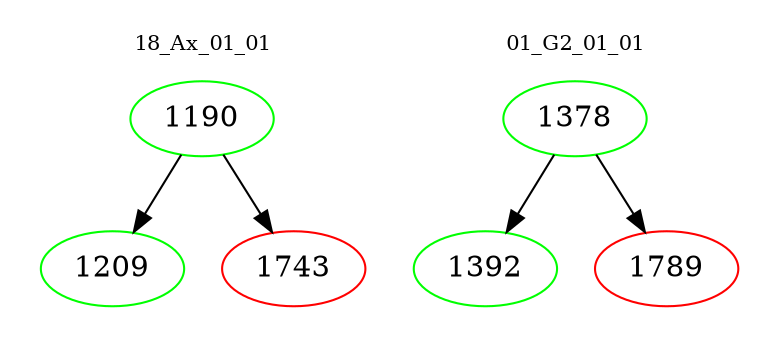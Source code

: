 digraph{
subgraph cluster_0 {
color = white
label = "18_Ax_01_01";
fontsize=10;
T0_1190 [label="1190", color="green"]
T0_1190 -> T0_1209 [color="black"]
T0_1209 [label="1209", color="green"]
T0_1190 -> T0_1743 [color="black"]
T0_1743 [label="1743", color="red"]
}
subgraph cluster_1 {
color = white
label = "01_G2_01_01";
fontsize=10;
T1_1378 [label="1378", color="green"]
T1_1378 -> T1_1392 [color="black"]
T1_1392 [label="1392", color="green"]
T1_1378 -> T1_1789 [color="black"]
T1_1789 [label="1789", color="red"]
}
}
